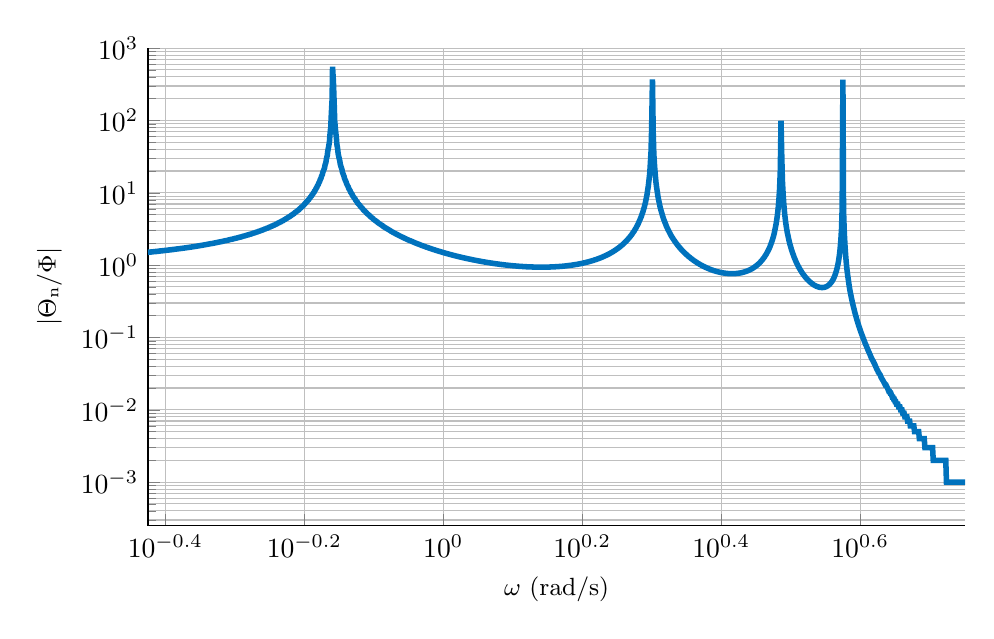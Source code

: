 % This file was created by matlab2tikz.
%
\definecolor{mycolor1}{rgb}{0.0,0.447,0.741}%
%
\begin{tikzpicture}

\begin{axis}[%
width=0.856\textwidth,
height=0.5\textwidth,
at={(0\textwidth,0\textwidth)},
scale only axis,
xmode=log,
xmin=0.376,
xmax=5.637,
xminorticks=true,
xlabel style={font=\color{white!15!black}},
xlabel={$\omega\text{ (rad/s)}$},
ymode=log,
ymin=0.0,
ymax=1000,
yminorticks=true,
ylabel style={font=\color{white!15!black}},
ylabel={$\text{$|$}\Theta{}_\text{n}\text{/}\Phi\text{$|$}$},
axis background/.style={fill=white},
axis x line*=bottom,
axis y line*=left,
xmajorgrids,
xminorgrids,
ymajorgrids,
yminorgrids,
ylabel style={font=\small},
xlabel style={font=\small}
]
\addplot [color=mycolor1, line width=2.0pt, forget plot]
  table[row sep=crcr]{%
0.376	1.505\\
0.377	1.508\\
0.378	1.512\\
0.378	1.515\\
0.379	1.519\\
0.38	1.522\\
0.381	1.525\\
0.382	1.529\\
0.383	1.533\\
0.384	1.536\\
0.385	1.54\\
0.386	1.543\\
0.386	1.547\\
0.387	1.551\\
0.388	1.554\\
0.389	1.558\\
0.39	1.562\\
0.391	1.566\\
0.392	1.57\\
0.393	1.573\\
0.394	1.577\\
0.394	1.581\\
0.395	1.585\\
0.396	1.589\\
0.397	1.593\\
0.398	1.598\\
0.399	1.602\\
0.4	1.606\\
0.401	1.61\\
0.402	1.614\\
0.403	1.619\\
0.404	1.623\\
0.405	1.627\\
0.406	1.632\\
0.406	1.636\\
0.407	1.641\\
0.408	1.645\\
0.409	1.65\\
0.41	1.655\\
0.411	1.659\\
0.412	1.664\\
0.413	1.669\\
0.414	1.674\\
0.415	1.678\\
0.416	1.683\\
0.417	1.688\\
0.418	1.693\\
0.419	1.698\\
0.42	1.704\\
0.421	1.709\\
0.422	1.714\\
0.423	1.719\\
0.424	1.725\\
0.425	1.73\\
0.426	1.735\\
0.427	1.741\\
0.428	1.746\\
0.429	1.752\\
0.43	1.758\\
0.431	1.763\\
0.432	1.769\\
0.433	1.775\\
0.434	1.781\\
0.435	1.787\\
0.436	1.793\\
0.437	1.799\\
0.438	1.805\\
0.439	1.811\\
0.44	1.818\\
0.441	1.824\\
0.442	1.83\\
0.443	1.837\\
0.444	1.844\\
0.445	1.85\\
0.446	1.857\\
0.447	1.864\\
0.448	1.871\\
0.449	1.878\\
0.45	1.885\\
0.451	1.892\\
0.452	1.899\\
0.453	1.906\\
0.454	1.914\\
0.455	1.921\\
0.456	1.928\\
0.457	1.936\\
0.458	1.944\\
0.459	1.952\\
0.46	1.96\\
0.461	1.968\\
0.462	1.976\\
0.463	1.984\\
0.465	1.992\\
0.466	2.0\\
0.467	2.009\\
0.468	2.018\\
0.469	2.026\\
0.47	2.035\\
0.471	2.044\\
0.472	2.053\\
0.473	2.062\\
0.474	2.071\\
0.475	2.081\\
0.476	2.09\\
0.478	2.1\\
0.479	2.11\\
0.48	2.12\\
0.481	2.13\\
0.482	2.14\\
0.483	2.15\\
0.484	2.16\\
0.485	2.171\\
0.486	2.182\\
0.488	2.192\\
0.489	2.203\\
0.49	2.215\\
0.491	2.226\\
0.492	2.237\\
0.493	2.249\\
0.494	2.261\\
0.496	2.273\\
0.497	2.285\\
0.498	2.297\\
0.499	2.31\\
0.5	2.322\\
0.501	2.335\\
0.502	2.348\\
0.504	2.361\\
0.505	2.375\\
0.506	2.389\\
0.507	2.402\\
0.508	2.416\\
0.509	2.431\\
0.511	2.445\\
0.512	2.46\\
0.513	2.475\\
0.514	2.49\\
0.515	2.505\\
0.516	2.521\\
0.518	2.537\\
0.519	2.553\\
0.52	2.57\\
0.521	2.587\\
0.522	2.604\\
0.524	2.621\\
0.525	2.638\\
0.526	2.656\\
0.527	2.675\\
0.529	2.693\\
0.53	2.712\\
0.531	2.731\\
0.532	2.751\\
0.533	2.771\\
0.535	2.791\\
0.536	2.811\\
0.537	2.832\\
0.538	2.854\\
0.54	2.876\\
0.541	2.898\\
0.542	2.92\\
0.543	2.943\\
0.545	2.967\\
0.546	2.991\\
0.547	3.015\\
0.548	3.04\\
0.55	3.066\\
0.551	3.092\\
0.552	3.118\\
0.553	3.145\\
0.555	3.173\\
0.556	3.201\\
0.557	3.23\\
0.559	3.259\\
0.56	3.289\\
0.561	3.32\\
0.562	3.351\\
0.564	3.383\\
0.565	3.416\\
0.566	3.45\\
0.568	3.484\\
0.569	3.519\\
0.57	3.555\\
0.572	3.592\\
0.573	3.63\\
0.574	3.669\\
0.576	3.708\\
0.577	3.749\\
0.578	3.791\\
0.579	3.834\\
0.581	3.878\\
0.582	3.923\\
0.584	3.969\\
0.585	4.017\\
0.586	4.066\\
0.588	4.116\\
0.589	4.168\\
0.59	4.221\\
0.592	4.275\\
0.593	4.332\\
0.594	4.39\\
0.596	4.45\\
0.597	4.511\\
0.598	4.575\\
0.6	4.64\\
0.601	4.708\\
0.603	4.778\\
0.604	4.85\\
0.605	4.925\\
0.607	5.003\\
0.608	5.083\\
0.61	5.166\\
0.611	5.252\\
0.612	5.341\\
0.614	5.433\\
0.615	5.529\\
0.617	5.629\\
0.618	5.733\\
0.62	5.841\\
0.621	5.954\\
0.622	6.071\\
0.624	6.193\\
0.625	6.321\\
0.627	6.455\\
0.628	6.595\\
0.63	6.741\\
0.631	6.895\\
0.632	7.056\\
0.634	7.226\\
0.635	7.404\\
0.637	7.592\\
0.638	7.791\\
0.64	8.0\\
0.641	8.222\\
0.643	8.458\\
0.644	8.707\\
0.646	8.973\\
0.647	9.257\\
0.649	9.56\\
0.65	9.884\\
0.652	10.232\\
0.653	10.607\\
0.655	11.011\\
0.656	11.448\\
0.658	11.923\\
0.659	12.441\\
0.661	13.007\\
0.662	13.63\\
0.664	14.316\\
0.665	15.078\\
0.667	15.927\\
0.668	16.881\\
0.67	17.96\\
0.671	19.189\\
0.673	20.602\\
0.675	22.246\\
0.676	24.179\\
0.678	26.487\\
0.679	29.289\\
0.681	32.765\\
0.682	37.188\\
0.684	43.007\\
0.686	51.003\\
0.687	62.676\\
0.689	81.294\\
0.69	115.568\\
0.692	198.23\\
0.693	554.909\\
0.695	343.435\\
0.697	155.515\\
0.698	98.983\\
0.7	72.389\\
0.702	56.993\\
0.703	46.965\\
0.705	39.919\\
0.706	34.698\\
0.708	30.675\\
0.71	27.481\\
0.711	24.883\\
0.713	22.729\\
0.715	20.914\\
0.716	19.364\\
0.718	18.025\\
0.72	16.857\\
0.721	15.828\\
0.723	14.916\\
0.725	14.101\\
0.726	13.37\\
0.728	12.709\\
0.73	12.109\\
0.731	11.562\\
0.733	11.061\\
0.735	10.6\\
0.736	10.176\\
0.738	9.784\\
0.74	9.419\\
0.741	9.081\\
0.743	8.765\\
0.745	8.47\\
0.747	8.193\\
0.748	7.934\\
0.75	7.69\\
0.752	7.46\\
0.753	7.243\\
0.755	7.037\\
0.757	6.843\\
0.759	6.659\\
0.76	6.484\\
0.762	6.318\\
0.764	6.16\\
0.766	6.009\\
0.767	5.865\\
0.769	5.728\\
0.771	5.596\\
0.773	5.471\\
0.775	5.35\\
0.776	5.235\\
0.778	5.124\\
0.78	5.018\\
0.782	4.916\\
0.784	4.817\\
0.785	4.723\\
0.787	4.632\\
0.789	4.544\\
0.791	4.459\\
0.793	4.378\\
0.794	4.299\\
0.796	4.223\\
0.798	4.149\\
0.8	4.078\\
0.802	4.009\\
0.804	3.942\\
0.805	3.877\\
0.807	3.815\\
0.809	3.754\\
0.811	3.695\\
0.813	3.638\\
0.815	3.582\\
0.817	3.528\\
0.819	3.476\\
0.82	3.425\\
0.822	3.375\\
0.824	3.327\\
0.826	3.28\\
0.828	3.235\\
0.83	3.19\\
0.832	3.147\\
0.834	3.105\\
0.836	3.064\\
0.838	3.024\\
0.84	2.984\\
0.841	2.946\\
0.843	2.909\\
0.845	2.873\\
0.847	2.837\\
0.849	2.803\\
0.851	2.769\\
0.853	2.736\\
0.855	2.703\\
0.857	2.672\\
0.859	2.641\\
0.861	2.611\\
0.863	2.581\\
0.865	2.552\\
0.867	2.524\\
0.869	2.496\\
0.871	2.469\\
0.873	2.443\\
0.875	2.417\\
0.877	2.391\\
0.879	2.366\\
0.881	2.342\\
0.883	2.318\\
0.885	2.294\\
0.887	2.271\\
0.889	2.249\\
0.891	2.227\\
0.893	2.205\\
0.895	2.184\\
0.898	2.163\\
0.9	2.142\\
0.902	2.122\\
0.904	2.102\\
0.906	2.083\\
0.908	2.064\\
0.91	2.045\\
0.912	2.027\\
0.914	2.009\\
0.916	1.991\\
0.918	1.973\\
0.921	1.956\\
0.923	1.94\\
0.925	1.923\\
0.927	1.907\\
0.929	1.891\\
0.931	1.875\\
0.933	1.86\\
0.936	1.844\\
0.938	1.829\\
0.94	1.815\\
0.942	1.8\\
0.944	1.786\\
0.946	1.772\\
0.949	1.758\\
0.951	1.745\\
0.953	1.731\\
0.955	1.718\\
0.957	1.705\\
0.96	1.693\\
0.962	1.68\\
0.964	1.668\\
0.966	1.656\\
0.968	1.644\\
0.971	1.632\\
0.973	1.62\\
0.975	1.609\\
0.977	1.598\\
0.98	1.587\\
0.982	1.576\\
0.984	1.565\\
0.986	1.554\\
0.989	1.544\\
0.991	1.534\\
0.993	1.523\\
0.996	1.513\\
0.998	1.504\\
1.0	1.494\\
1.002	1.484\\
1.005	1.475\\
1.007	1.466\\
1.009	1.457\\
1.012	1.447\\
1.014	1.439\\
1.016	1.43\\
1.019	1.421\\
1.021	1.413\\
1.023	1.404\\
1.026	1.396\\
1.028	1.388\\
1.03	1.38\\
1.033	1.372\\
1.035	1.364\\
1.038	1.356\\
1.04	1.349\\
1.042	1.341\\
1.045	1.334\\
1.047	1.326\\
1.05	1.319\\
1.052	1.312\\
1.054	1.305\\
1.057	1.298\\
1.059	1.291\\
1.062	1.285\\
1.064	1.278\\
1.067	1.271\\
1.069	1.265\\
1.072	1.259\\
1.074	1.252\\
1.077	1.246\\
1.079	1.24\\
1.082	1.234\\
1.084	1.228\\
1.087	1.222\\
1.089	1.216\\
1.092	1.211\\
1.094	1.205\\
1.097	1.199\\
1.099	1.194\\
1.102	1.189\\
1.104	1.183\\
1.107	1.178\\
1.109	1.173\\
1.112	1.168\\
1.114	1.163\\
1.117	1.158\\
1.12	1.153\\
1.122	1.148\\
1.125	1.143\\
1.127	1.139\\
1.13	1.134\\
1.133	1.129\\
1.135	1.125\\
1.138	1.12\\
1.14	1.116\\
1.143	1.112\\
1.146	1.108\\
1.148	1.103\\
1.151	1.099\\
1.154	1.095\\
1.156	1.091\\
1.159	1.087\\
1.162	1.083\\
1.164	1.08\\
1.167	1.076\\
1.17	1.072\\
1.172	1.068\\
1.175	1.065\\
1.178	1.061\\
1.18	1.058\\
1.183	1.054\\
1.186	1.051\\
1.189	1.048\\
1.191	1.044\\
1.194	1.041\\
1.197	1.038\\
1.2	1.035\\
1.202	1.032\\
1.205	1.029\\
1.208	1.026\\
1.211	1.023\\
1.214	1.02\\
1.216	1.017\\
1.219	1.015\\
1.222	1.012\\
1.225	1.009\\
1.228	1.007\\
1.23	1.004\\
1.233	1.002\\
1.236	0.999\\
1.239	0.997\\
1.242	0.995\\
1.245	0.992\\
1.248	0.99\\
1.25	0.988\\
1.253	0.986\\
1.256	0.984\\
1.259	0.981\\
1.262	0.979\\
1.265	0.977\\
1.268	0.976\\
1.271	0.974\\
1.274	0.972\\
1.277	0.97\\
1.28	0.968\\
1.282	0.967\\
1.285	0.965\\
1.288	0.964\\
1.291	0.962\\
1.294	0.96\\
1.297	0.959\\
1.3	0.958\\
1.303	0.956\\
1.306	0.955\\
1.309	0.954\\
1.312	0.953\\
1.315	0.951\\
1.318	0.95\\
1.321	0.949\\
1.324	0.948\\
1.328	0.947\\
1.331	0.946\\
1.334	0.946\\
1.337	0.945\\
1.34	0.944\\
1.343	0.943\\
1.346	0.943\\
1.349	0.942\\
1.352	0.941\\
1.355	0.941\\
1.358	0.94\\
1.362	0.94\\
1.365	0.94\\
1.368	0.939\\
1.371	0.939\\
1.374	0.939\\
1.377	0.939\\
1.381	0.939\\
1.384	0.939\\
1.387	0.939\\
1.39	0.939\\
1.393	0.939\\
1.397	0.939\\
1.4	0.939\\
1.403	0.939\\
1.406	0.94\\
1.409	0.94\\
1.413	0.941\\
1.416	0.941\\
1.419	0.942\\
1.422	0.942\\
1.426	0.943\\
1.429	0.944\\
1.432	0.945\\
1.436	0.946\\
1.439	0.947\\
1.442	0.948\\
1.446	0.949\\
1.449	0.95\\
1.452	0.951\\
1.456	0.952\\
1.459	0.954\\
1.462	0.955\\
1.466	0.957\\
1.469	0.958\\
1.472	0.96\\
1.476	0.962\\
1.479	0.963\\
1.483	0.965\\
1.486	0.967\\
1.49	0.969\\
1.493	0.971\\
1.496	0.973\\
1.5	0.976\\
1.503	0.978\\
1.507	0.981\\
1.51	0.983\\
1.514	0.986\\
1.517	0.989\\
1.521	0.991\\
1.524	0.994\\
1.528	0.997\\
1.531	1.0\\
1.535	1.004\\
1.538	1.007\\
1.542	1.01\\
1.545	1.014\\
1.549	1.018\\
1.553	1.022\\
1.556	1.025\\
1.56	1.029\\
1.563	1.034\\
1.567	1.038\\
1.571	1.042\\
1.574	1.047\\
1.578	1.052\\
1.581	1.056\\
1.585	1.061\\
1.589	1.067\\
1.592	1.072\\
1.596	1.077\\
1.6	1.083\\
1.603	1.089\\
1.607	1.095\\
1.611	1.101\\
1.615	1.107\\
1.618	1.114\\
1.622	1.12\\
1.626	1.127\\
1.629	1.134\\
1.633	1.142\\
1.637	1.149\\
1.641	1.157\\
1.645	1.165\\
1.648	1.173\\
1.652	1.182\\
1.656	1.19\\
1.66	1.199\\
1.664	1.209\\
1.667	1.218\\
1.671	1.228\\
1.675	1.239\\
1.679	1.249\\
1.683	1.26\\
1.687	1.271\\
1.691	1.283\\
1.695	1.295\\
1.698	1.307\\
1.702	1.32\\
1.706	1.333\\
1.71	1.347\\
1.714	1.361\\
1.718	1.376\\
1.722	1.391\\
1.726	1.406\\
1.73	1.423\\
1.734	1.439\\
1.738	1.457\\
1.742	1.475\\
1.746	1.494\\
1.75	1.513\\
1.754	1.533\\
1.758	1.554\\
1.762	1.576\\
1.766	1.599\\
1.77	1.622\\
1.774	1.647\\
1.778	1.673\\
1.783	1.699\\
1.787	1.727\\
1.791	1.757\\
1.795	1.787\\
1.799	1.819\\
1.803	1.852\\
1.807	1.887\\
1.812	1.924\\
1.816	1.963\\
1.82	2.003\\
1.824	2.046\\
1.828	2.091\\
1.833	2.138\\
1.837	2.188\\
1.841	2.241\\
1.845	2.297\\
1.849	2.356\\
1.854	2.419\\
1.858	2.487\\
1.862	2.558\\
1.867	2.635\\
1.871	2.717\\
1.875	2.805\\
1.88	2.899\\
1.884	3.002\\
1.888	3.112\\
1.893	3.232\\
1.897	3.362\\
1.901	3.504\\
1.906	3.661\\
1.91	3.833\\
1.914	4.023\\
1.919	4.235\\
1.923	4.472\\
1.928	4.739\\
1.932	5.042\\
1.937	5.388\\
1.941	5.789\\
1.946	6.257\\
1.95	6.811\\
1.955	7.477\\
1.959	8.292\\
1.964	9.314\\
1.968	10.631\\
1.973	12.393\\
1.977	14.871\\
1.982	18.609\\
1.986	24.896\\
1.991	37.667\\
1.995	77.235\\
2.0	370.373\\
2.005	66.067\\
2.009	34.539\\
2.014	23.314\\
2.019	17.572\\
2.023	14.087\\
2.028	11.747\\
2.033	10.068\\
2.037	8.805\\
2.042	7.82\\
2.047	7.031\\
2.051	6.385\\
2.056	5.846\\
2.061	5.389\\
2.066	4.998\\
2.07	4.659\\
2.075	4.362\\
2.08	4.1\\
2.085	3.868\\
2.09	3.659\\
2.094	3.472\\
2.099	3.303\\
2.104	3.149\\
2.109	3.009\\
2.114	2.88\\
2.119	2.762\\
2.123	2.653\\
2.128	2.553\\
2.133	2.459\\
2.138	2.373\\
2.143	2.292\\
2.148	2.216\\
2.153	2.145\\
2.158	2.079\\
2.163	2.017\\
2.168	1.958\\
2.173	1.903\\
2.178	1.85\\
2.183	1.801\\
2.188	1.754\\
2.193	1.71\\
2.198	1.668\\
2.203	1.628\\
2.208	1.59\\
2.213	1.554\\
2.218	1.519\\
2.224	1.487\\
2.229	1.455\\
2.234	1.425\\
2.239	1.397\\
2.244	1.369\\
2.249	1.343\\
2.254	1.318\\
2.26	1.294\\
2.265	1.271\\
2.27	1.248\\
2.275	1.227\\
2.281	1.207\\
2.286	1.187\\
2.291	1.168\\
2.296	1.15\\
2.302	1.133\\
2.307	1.116\\
2.312	1.1\\
2.318	1.084\\
2.323	1.069\\
2.328	1.055\\
2.334	1.041\\
2.339	1.027\\
2.344	1.014\\
2.35	1.002\\
2.355	0.99\\
2.361	0.978\\
2.366	0.967\\
2.372	0.956\\
2.377	0.946\\
2.383	0.936\\
2.388	0.926\\
2.394	0.917\\
2.399	0.908\\
2.405	0.9\\
2.41	0.891\\
2.416	0.883\\
2.421	0.876\\
2.427	0.868\\
2.432	0.861\\
2.438	0.855\\
2.444	0.848\\
2.449	0.842\\
2.455	0.836\\
2.461	0.83\\
2.466	0.825\\
2.472	0.819\\
2.478	0.814\\
2.483	0.81\\
2.489	0.805\\
2.495	0.801\\
2.501	0.797\\
2.506	0.793\\
2.512	0.789\\
2.518	0.786\\
2.524	0.783\\
2.53	0.78\\
2.535	0.777\\
2.541	0.775\\
2.547	0.773\\
2.553	0.771\\
2.559	0.769\\
2.565	0.767\\
2.571	0.766\\
2.577	0.765\\
2.583	0.764\\
2.588	0.763\\
2.594	0.763\\
2.6	0.762\\
2.606	0.762\\
2.612	0.763\\
2.618	0.763\\
2.624	0.764\\
2.631	0.765\\
2.637	0.766\\
2.643	0.768\\
2.649	0.769\\
2.655	0.772\\
2.661	0.774\\
2.667	0.777\\
2.673	0.779\\
2.679	0.783\\
2.686	0.786\\
2.692	0.79\\
2.698	0.795\\
2.704	0.799\\
2.71	0.804\\
2.717	0.81\\
2.723	0.816\\
2.729	0.822\\
2.736	0.829\\
2.742	0.836\\
2.748	0.844\\
2.755	0.852\\
2.761	0.861\\
2.767	0.87\\
2.774	0.881\\
2.78	0.891\\
2.786	0.903\\
2.793	0.915\\
2.799	0.929\\
2.806	0.943\\
2.812	0.958\\
2.819	0.974\\
2.825	0.991\\
2.832	1.009\\
2.838	1.029\\
2.845	1.05\\
2.851	1.073\\
2.858	1.098\\
2.864	1.124\\
2.871	1.153\\
2.878	1.184\\
2.884	1.217\\
2.891	1.254\\
2.898	1.293\\
2.904	1.337\\
2.911	1.384\\
2.918	1.436\\
2.924	1.494\\
2.931	1.558\\
2.938	1.63\\
2.945	1.709\\
2.952	1.8\\
2.958	1.902\\
2.965	2.019\\
2.972	2.154\\
2.979	2.312\\
2.986	2.498\\
2.993	2.721\\
2.999	2.993\\
3.006	3.331\\
3.013	3.763\\
3.02	4.334\\
3.027	5.124\\
3.034	6.286\\
3.041	8.164\\
3.048	11.71\\
3.055	20.904\\
3.062	99.596\\
3.069	34.51\\
3.076	14.726\\
3.084	9.317\\
3.091	6.794\\
3.098	5.334\\
3.105	4.384\\
3.112	3.715\\
3.119	3.22\\
3.126	2.838\\
3.134	2.536\\
3.141	2.29\\
3.148	2.086\\
3.155	1.915\\
3.163	1.769\\
3.17	1.643\\
3.177	1.534\\
3.185	1.438\\
3.192	1.353\\
3.199	1.277\\
3.207	1.209\\
3.214	1.148\\
3.221	1.093\\
3.229	1.043\\
3.236	0.998\\
3.244	0.956\\
3.251	0.918\\
3.259	0.883\\
3.266	0.851\\
3.274	0.821\\
3.281	0.794\\
3.289	0.768\\
3.296	0.745\\
3.304	0.723\\
3.312	0.702\\
3.319	0.683\\
3.327	0.665\\
3.335	0.649\\
3.342	0.633\\
3.35	0.619\\
3.358	0.606\\
3.365	0.593\\
3.373	0.582\\
3.381	0.571\\
3.389	0.561\\
3.397	0.552\\
3.404	0.543\\
3.412	0.535\\
3.42	0.528\\
3.428	0.522\\
3.436	0.516\\
3.444	0.51\\
3.452	0.506\\
3.46	0.502\\
3.468	0.498\\
3.476	0.495\\
3.484	0.493\\
3.492	0.492\\
3.5	0.491\\
3.508	0.49\\
3.516	0.491\\
3.524	0.492\\
3.532	0.494\\
3.54	0.496\\
3.549	0.5\\
3.557	0.504\\
3.565	0.51\\
3.573	0.517\\
3.581	0.525\\
3.59	0.534\\
3.598	0.546\\
3.606	0.559\\
3.614	0.574\\
3.623	0.592\\
3.631	0.613\\
3.64	0.637\\
3.648	0.667\\
3.656	0.701\\
3.665	0.743\\
3.673	0.794\\
3.682	0.858\\
3.69	0.938\\
3.699	1.042\\
3.707	1.182\\
3.716	1.379\\
3.724	1.677\\
3.733	2.175\\
3.742	3.176\\
3.75	6.189\\
3.759	366.677\\
3.767	5.826\\
3.776	2.84\\
3.785	1.844\\
3.794	1.347\\
3.802	1.049\\
3.811	0.852\\
3.82	0.711\\
3.829	0.606\\
3.837	0.525\\
3.846	0.46\\
3.855	0.408\\
3.864	0.364\\
3.873	0.328\\
3.882	0.297\\
3.891	0.27\\
3.9	0.247\\
3.909	0.226\\
3.918	0.208\\
3.927	0.193\\
3.936	0.178\\
3.945	0.166\\
3.954	0.154\\
3.963	0.144\\
3.972	0.135\\
3.981	0.126\\
3.991	0.118\\
4.0	0.111\\
4.009	0.105\\
4.018	0.099\\
4.028	0.093\\
4.037	0.088\\
4.046	0.083\\
4.056	0.079\\
4.065	0.075\\
4.074	0.071\\
4.084	0.067\\
4.093	0.064\\
4.102	0.061\\
4.112	0.058\\
4.121	0.055\\
4.131	0.052\\
4.14	0.05\\
4.15	0.048\\
4.16	0.046\\
4.169	0.044\\
4.179	0.042\\
4.188	0.04\\
4.198	0.038\\
4.208	0.036\\
4.217	0.035\\
4.227	0.033\\
4.237	0.032\\
4.247	0.031\\
4.256	0.03\\
4.266	0.028\\
4.276	0.027\\
4.286	0.026\\
4.296	0.025\\
4.306	0.024\\
4.316	0.023\\
4.326	0.022\\
4.336	0.022\\
4.346	0.021\\
4.356	0.02\\
4.366	0.019\\
4.376	0.018\\
4.386	0.018\\
4.396	0.017\\
4.406	0.017\\
4.416	0.016\\
4.426	0.015\\
4.437	0.015\\
4.447	0.014\\
4.457	0.014\\
4.467	0.013\\
4.478	0.013\\
4.488	0.012\\
4.498	0.012\\
4.509	0.012\\
4.519	0.011\\
4.529	0.011\\
4.54	0.011\\
4.55	0.01\\
4.561	0.01\\
4.571	0.01\\
4.582	0.009\\
4.592	0.009\\
4.603	0.009\\
4.614	0.008\\
4.624	0.008\\
4.635	0.008\\
4.646	0.008\\
4.656	0.007\\
4.667	0.007\\
4.678	0.007\\
4.689	0.007\\
4.699	0.006\\
4.71	0.006\\
4.721	0.006\\
4.732	0.006\\
4.743	0.006\\
4.754	0.006\\
4.765	0.005\\
4.776	0.005\\
4.787	0.005\\
4.798	0.005\\
4.809	0.005\\
4.82	0.005\\
4.831	0.005\\
4.842	0.004\\
4.853	0.004\\
4.865	0.004\\
4.876	0.004\\
4.887	0.004\\
4.898	0.004\\
4.91	0.004\\
4.921	0.004\\
4.932	0.003\\
4.944	0.003\\
4.955	0.003\\
4.966	0.003\\
4.978	0.003\\
4.989	0.003\\
5.001	0.003\\
5.012	0.003\\
5.024	0.003\\
5.036	0.003\\
5.047	0.003\\
5.059	0.003\\
5.07	0.002\\
5.082	0.002\\
5.094	0.002\\
5.106	0.002\\
5.117	0.002\\
5.129	0.002\\
5.141	0.002\\
5.153	0.002\\
5.165	0.002\\
5.177	0.002\\
5.189	0.002\\
5.201	0.002\\
5.212	0.002\\
5.225	0.002\\
5.237	0.002\\
5.249	0.002\\
5.261	0.002\\
5.273	0.002\\
5.285	0.002\\
5.297	0.001\\
5.309	0.001\\
5.322	0.001\\
5.334	0.001\\
5.346	0.001\\
5.359	0.001\\
5.371	0.001\\
5.383	0.001\\
5.396	0.001\\
5.408	0.001\\
5.421	0.001\\
5.433	0.001\\
5.446	0.001\\
5.458	0.001\\
5.471	0.001\\
5.483	0.001\\
5.496	0.001\\
5.509	0.001\\
5.521	0.001\\
5.534	0.001\\
5.547	0.001\\
5.56	0.001\\
5.572	0.001\\
5.585	0.001\\
5.598	0.001\\
5.611	0.001\\
5.624	0.001\\
5.637	0.001\\
};
\end{axis}
\end{tikzpicture}%